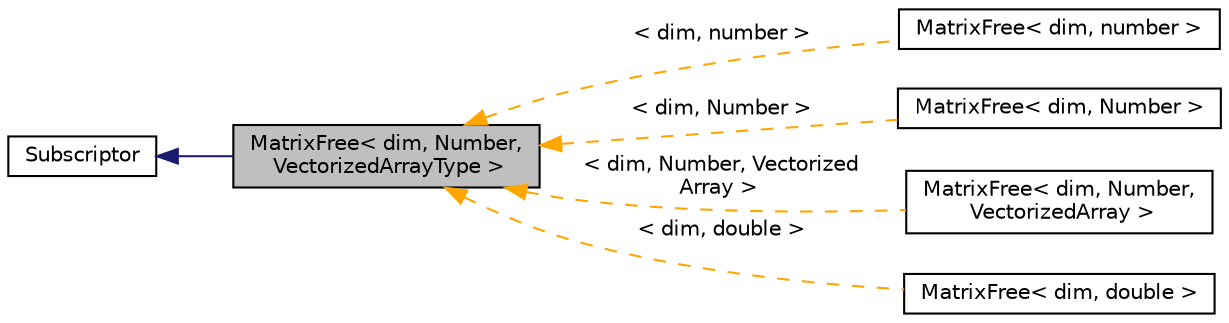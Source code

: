 digraph "MatrixFree&lt; dim, Number, VectorizedArrayType &gt;"
{
 // LATEX_PDF_SIZE
  edge [fontname="Helvetica",fontsize="10",labelfontname="Helvetica",labelfontsize="10"];
  node [fontname="Helvetica",fontsize="10",shape=record];
  rankdir="LR";
  Node1 [label="MatrixFree\< dim, Number,\l VectorizedArrayType \>",height=0.2,width=0.4,color="black", fillcolor="grey75", style="filled", fontcolor="black",tooltip=" "];
  Node2 -> Node1 [dir="back",color="midnightblue",fontsize="10",style="solid",fontname="Helvetica"];
  Node2 [label="Subscriptor",height=0.2,width=0.4,color="black", fillcolor="white", style="filled",URL="$classSubscriptor.html",tooltip=" "];
  Node1 -> Node3 [dir="back",color="orange",fontsize="10",style="dashed",label=" \< dim, number \>" ,fontname="Helvetica"];
  Node3 [label="MatrixFree\< dim, number \>",height=0.2,width=0.4,color="black", fillcolor="white", style="filled",URL="$classMatrixFree.html",tooltip=" "];
  Node1 -> Node4 [dir="back",color="orange",fontsize="10",style="dashed",label=" \< dim, Number \>" ,fontname="Helvetica"];
  Node4 [label="MatrixFree\< dim, Number \>",height=0.2,width=0.4,color="black", fillcolor="white", style="filled",URL="$classMatrixFree.html",tooltip=" "];
  Node1 -> Node5 [dir="back",color="orange",fontsize="10",style="dashed",label=" \< dim, Number, Vectorized\lArray \>" ,fontname="Helvetica"];
  Node5 [label="MatrixFree\< dim, Number,\l VectorizedArray \>",height=0.2,width=0.4,color="black", fillcolor="white", style="filled",URL="$classMatrixFree.html",tooltip=" "];
  Node1 -> Node6 [dir="back",color="orange",fontsize="10",style="dashed",label=" \< dim, double \>" ,fontname="Helvetica"];
  Node6 [label="MatrixFree\< dim, double \>",height=0.2,width=0.4,color="black", fillcolor="white", style="filled",URL="$classMatrixFree.html",tooltip=" "];
}
